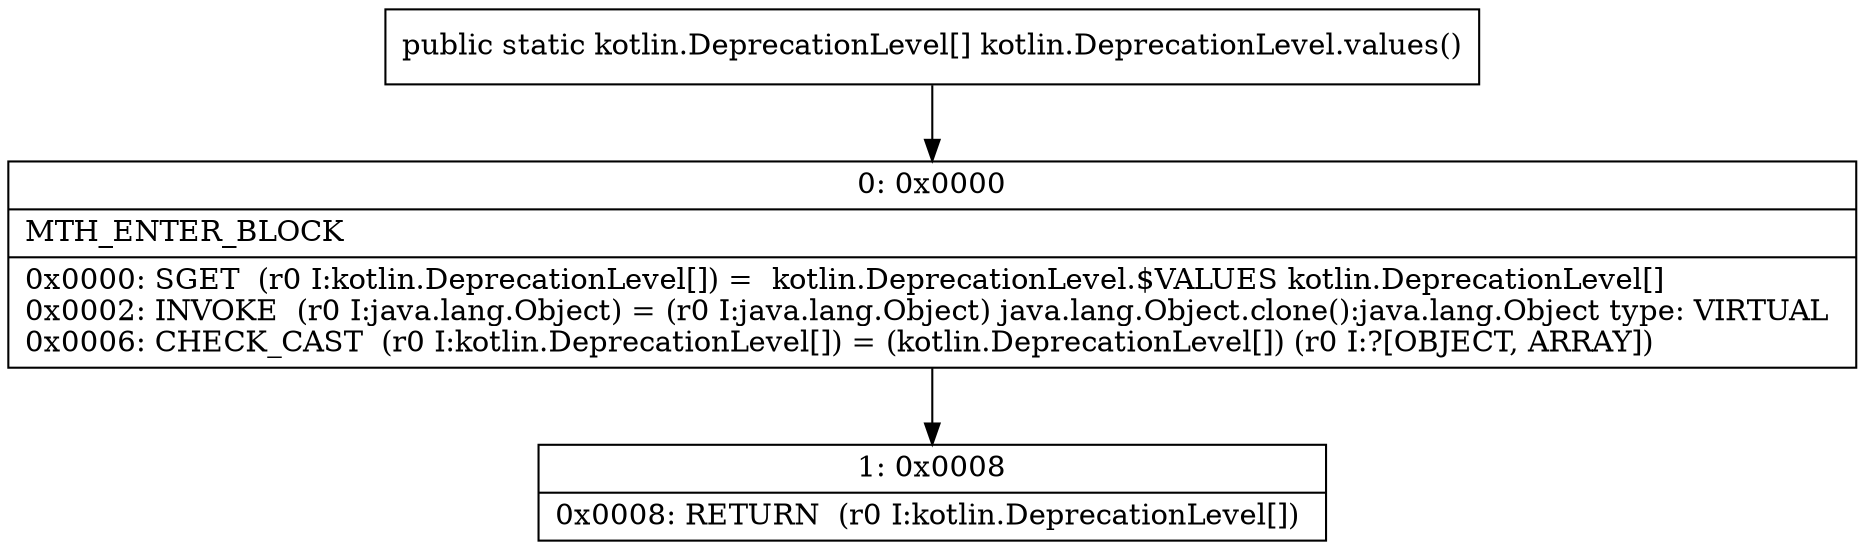digraph "CFG forkotlin.DeprecationLevel.values()[Lkotlin\/DeprecationLevel;" {
Node_0 [shape=record,label="{0\:\ 0x0000|MTH_ENTER_BLOCK\l|0x0000: SGET  (r0 I:kotlin.DeprecationLevel[]) =  kotlin.DeprecationLevel.$VALUES kotlin.DeprecationLevel[] \l0x0002: INVOKE  (r0 I:java.lang.Object) = (r0 I:java.lang.Object) java.lang.Object.clone():java.lang.Object type: VIRTUAL \l0x0006: CHECK_CAST  (r0 I:kotlin.DeprecationLevel[]) = (kotlin.DeprecationLevel[]) (r0 I:?[OBJECT, ARRAY]) \l}"];
Node_1 [shape=record,label="{1\:\ 0x0008|0x0008: RETURN  (r0 I:kotlin.DeprecationLevel[]) \l}"];
MethodNode[shape=record,label="{public static kotlin.DeprecationLevel[] kotlin.DeprecationLevel.values() }"];
MethodNode -> Node_0;
Node_0 -> Node_1;
}

